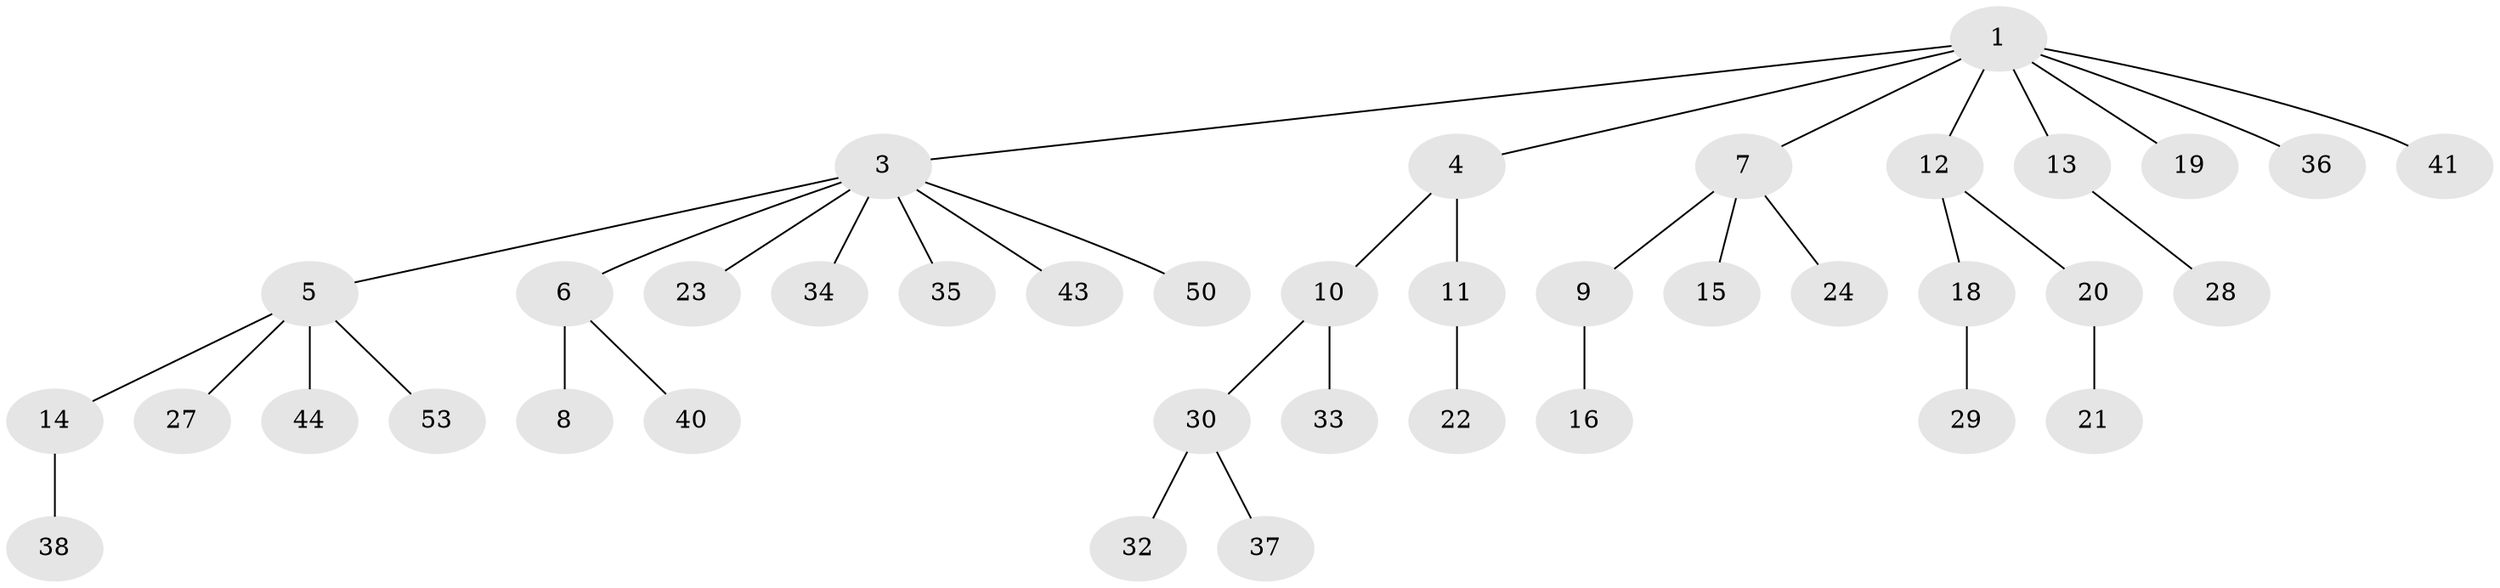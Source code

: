 // original degree distribution, {7: 0.017857142857142856, 3: 0.16071428571428573, 8: 0.017857142857142856, 5: 0.017857142857142856, 4: 0.017857142857142856, 2: 0.2857142857142857, 1: 0.48214285714285715}
// Generated by graph-tools (version 1.1) at 2025/19/03/04/25 18:19:25]
// undirected, 39 vertices, 38 edges
graph export_dot {
graph [start="1"]
  node [color=gray90,style=filled];
  1 [super="+2"];
  3;
  4;
  5 [super="+25+45"];
  6;
  7;
  8 [super="+42+46"];
  9;
  10;
  11;
  12;
  13;
  14;
  15;
  16 [super="+17"];
  18 [super="+48"];
  19;
  20;
  21;
  22;
  23;
  24 [super="+26"];
  27;
  28;
  29;
  30 [super="+31"];
  32;
  33 [super="+54"];
  34;
  35;
  36;
  37;
  38;
  40 [super="+56"];
  41;
  43;
  44;
  50;
  53;
  1 -- 3;
  1 -- 4;
  1 -- 12;
  1 -- 19;
  1 -- 36;
  1 -- 41;
  1 -- 13;
  1 -- 7;
  3 -- 5;
  3 -- 6;
  3 -- 23;
  3 -- 34;
  3 -- 35;
  3 -- 43;
  3 -- 50;
  4 -- 10;
  4 -- 11;
  5 -- 14;
  5 -- 27;
  5 -- 44;
  5 -- 53;
  6 -- 8;
  6 -- 40;
  7 -- 9;
  7 -- 15;
  7 -- 24;
  9 -- 16;
  10 -- 30;
  10 -- 33;
  11 -- 22;
  12 -- 18;
  12 -- 20;
  13 -- 28;
  14 -- 38;
  18 -- 29;
  20 -- 21;
  30 -- 32;
  30 -- 37;
}
